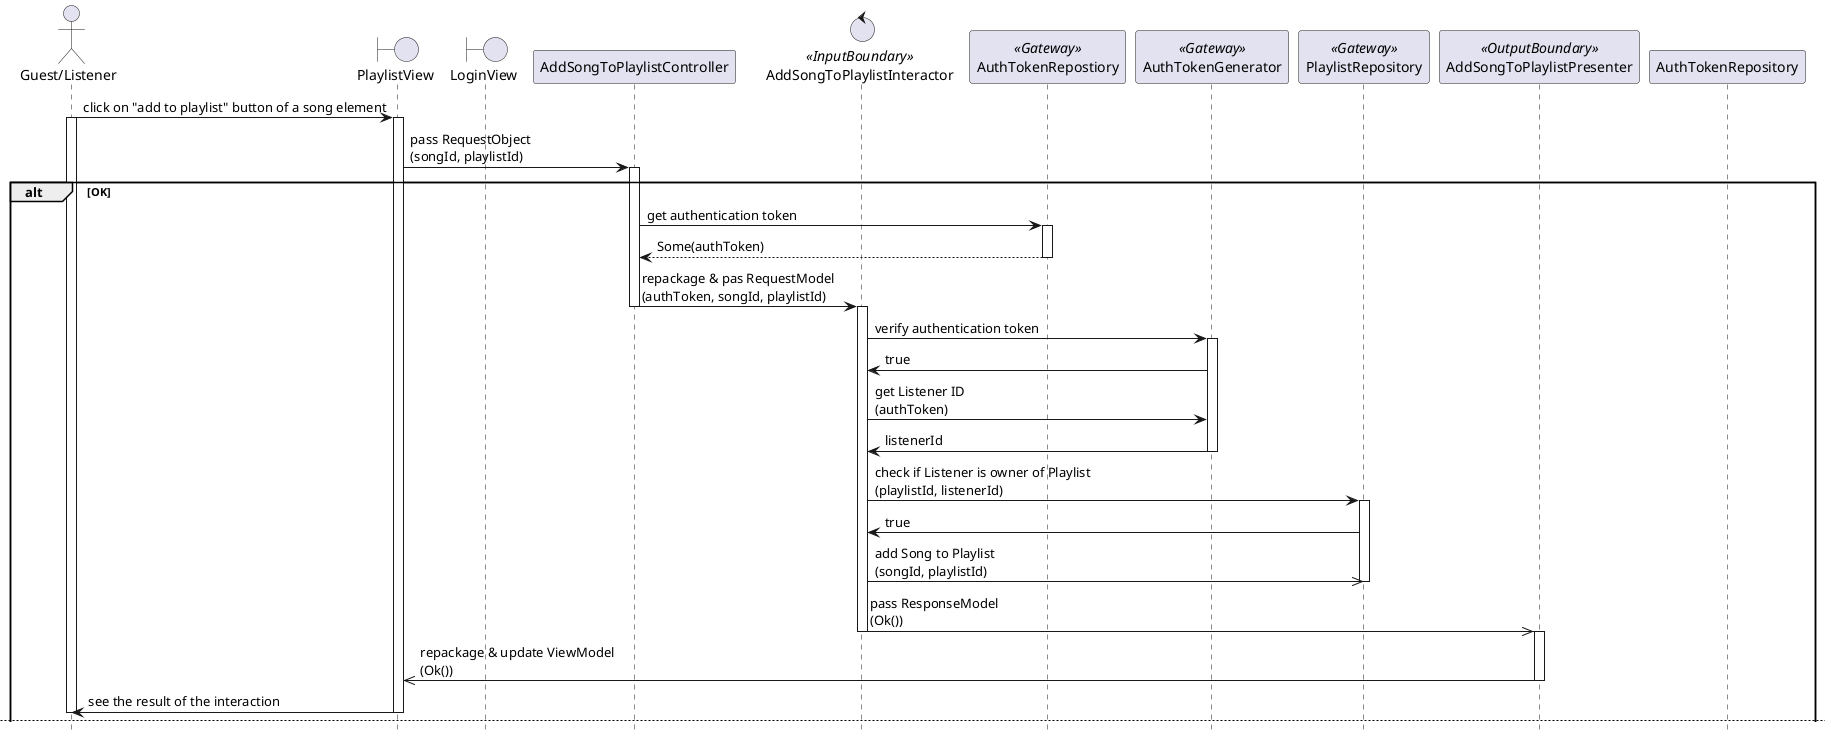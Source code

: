 @startuml

hide footbox
skinparam BackgroundColor transparent

actor "Guest/Listener"
boundary PlaylistView
boundary LoginView
participant AddSongToPlaylistController
control AddSongToPlaylistInteractor <<InputBoundary>>
participant AuthTokenRepostiory <<Gateway>>
participant AuthTokenGenerator <<Gateway>>
participant PlaylistRepository <<Gateway>>
participant AddSongToPlaylistPresenter <<OutputBoundary>>

"Guest/Listener" -> PlaylistView: click on "add to playlist" button of a song element
activate "Guest/Listener"
activate PlaylistView

PlaylistView -> AddSongToPlaylistController: pass RequestObject\n(songId, playlistId)
activate AddSongToPlaylistController

alt OK
    AddSongToPlaylistController -> AuthTokenRepostiory: get authentication token
    activate AuthTokenRepostiory
    return Some(authToken)
    deactivate AuthTokenRepostiory

    AddSongToPlaylistController -> AddSongToPlaylistInteractor: repackage & pas RequestModel\n(authToken, songId, playlistId)
    deactivate AddSongToPlaylistController
    activate AddSongToPlaylistInteractor

    AddSongToPlaylistInteractor -> AuthTokenGenerator: verify authentication token
    activate AuthTokenGenerator
    AddSongToPlaylistInteractor <- AuthTokenGenerator: true
    AddSongToPlaylistInteractor -> AuthTokenGenerator: get Listener ID\n(authToken)
    AddSongToPlaylistInteractor <- AuthTokenGenerator: listenerId
    deactivate AuthTokenGenerator

    AddSongToPlaylistInteractor -> PlaylistRepository: check if Listener is owner of Playlist\n(playlistId, listenerId)
    activate PlaylistRepository
    AddSongToPlaylistInteractor <- PlaylistRepository: true
    AddSongToPlaylistInteractor ->> PlaylistRepository: add Song to Playlist\n(songId, playlistId)
    deactivate PlaylistRepository

    AddSongToPlaylistInteractor ->> AddSongToPlaylistPresenter: pass ResponseModel\n(Ok())
    deactivate AddSongToPlaylistInteractor
    activate AddSongToPlaylistPresenter

    AddSongToPlaylistPresenter ->> PlaylistView: repackage & update ViewModel\n(Ok())
    deactivate AddSongToPlaylistPresenter

    PlaylistView -> "Guest/Listener": see the result of the interaction
    deactivate PlaylistView
    deactivate "Guest/Listener"

    newpage

else Error: Authentication token not found
    AddSongToPlaylistController -> AuthTokenRepository: get authentication token
    activate AddSongToPlaylistController
    activate "Guest/Listener"
    activate PlaylistView
    activate AuthTokenRepository
    return None
    deactivate AuthTokenRepository

    AddSongToPlaylistController -> LoginView: redirect
    deactivate PlaylistView
    deactivate AddSongToPlaylistController
    activate LoginView

    LoginView -> "Guest/Listener": see the result of the interaction
    deactivate LoginView
    deactivate "Guest/Listener"
    
else Error: Authentication token invalid
    AddSongToPlaylistController -> AuthTokenRepository: get authentication token
    activate AddSongToPlaylistController
    activate "Guest/Listener"
    activate PlaylistView
    activate AuthTokenRepository
    return Some(authToken)
    deactivate AuthTokenRepository

    AddSongToPlaylistController -> AddSongToPlaylistInteractor: repackage & pass RequestModel\n(authToken, songId)
    deactivate AddSongToPlaylistController
    activate AddSongToPlaylistInteractor

    AddSongToPlaylistInteractor -> AuthTokenGenerator: verify authentication token
    activate AuthTokenGenerator
    return false
    deactivate AuthTokenGenerator

    AddSongToPlaylistInteractor ->> AddSongToPlaylistPresenter: pass ResponseModel\n(Err(AuthTokenInvalid))
    deactivate AddSongToPlaylistInteractor
    activate AddSongToPlaylistPresenter

    AddSongToPlaylistPresenter ->> PlaylistView: repackage & update ViewModel\n(Err(AuthTokenInvalid))
    deactivate AddSongToPlaylistPresenter

    PlaylistView -> LoginView: redirect
    deactivate PlaylistView
    activate LoginView

    LoginView -> "Guest/Listener": see the result of the interaction
    deactivate LoginView
    deactivate "Guest/Listener"
    newpage

else Error: Playlist not found, or Listener is not the owner of Playlist
    AddSongToPlaylistController -> AuthTokenRepository: get authentication token
    activate AddSongToPlaylistController
    activate "Guest/Listener"
    activate PlaylistView
    activate AuthTokenRepository
    return Some(authToken)
    deactivate AuthTokenRepository

    AddSongToPlaylistController -> AddSongToPlaylistInteractor: repackage & pass RequestModel\n(authToken, songId)
    deactivate AddSongToPlaylistController
    activate AddSongToPlaylistInteractor

    AddSongToPlaylistInteractor -> AuthTokenGenerator: verify authentication token
    activate AuthTokenGenerator
    return true
    deactivate AuthTokenGenerator

    AddSongToPlaylistInteractor -> PlaylistRepository: check if Playlist is visible to Listener\n(playlistId, listenerId)
    activate PlaylistRepository
    return false
    deactivate PlaylistRepository

    AddSongToPlaylistInteractor ->> AddSongToPlaylistPresenter: pass ResponseModel\n(Err(PlaylistNotFound))
    deactivate AddSongToPlaylistInteractor
    activate AddSongToPlaylistPresenter

    AddSongToPlaylistPresenter ->> PlaylistView: repackage & update ViewModel\n(Err(PlaylistNotFound))
    deactivate AddSongToPlaylistPresenter

    PlaylistView -> "Guest/Listener": see the result of the interaction
    deactivate PlaylistView
    deactivate "Guest/Listener"
    
end


@enduml
